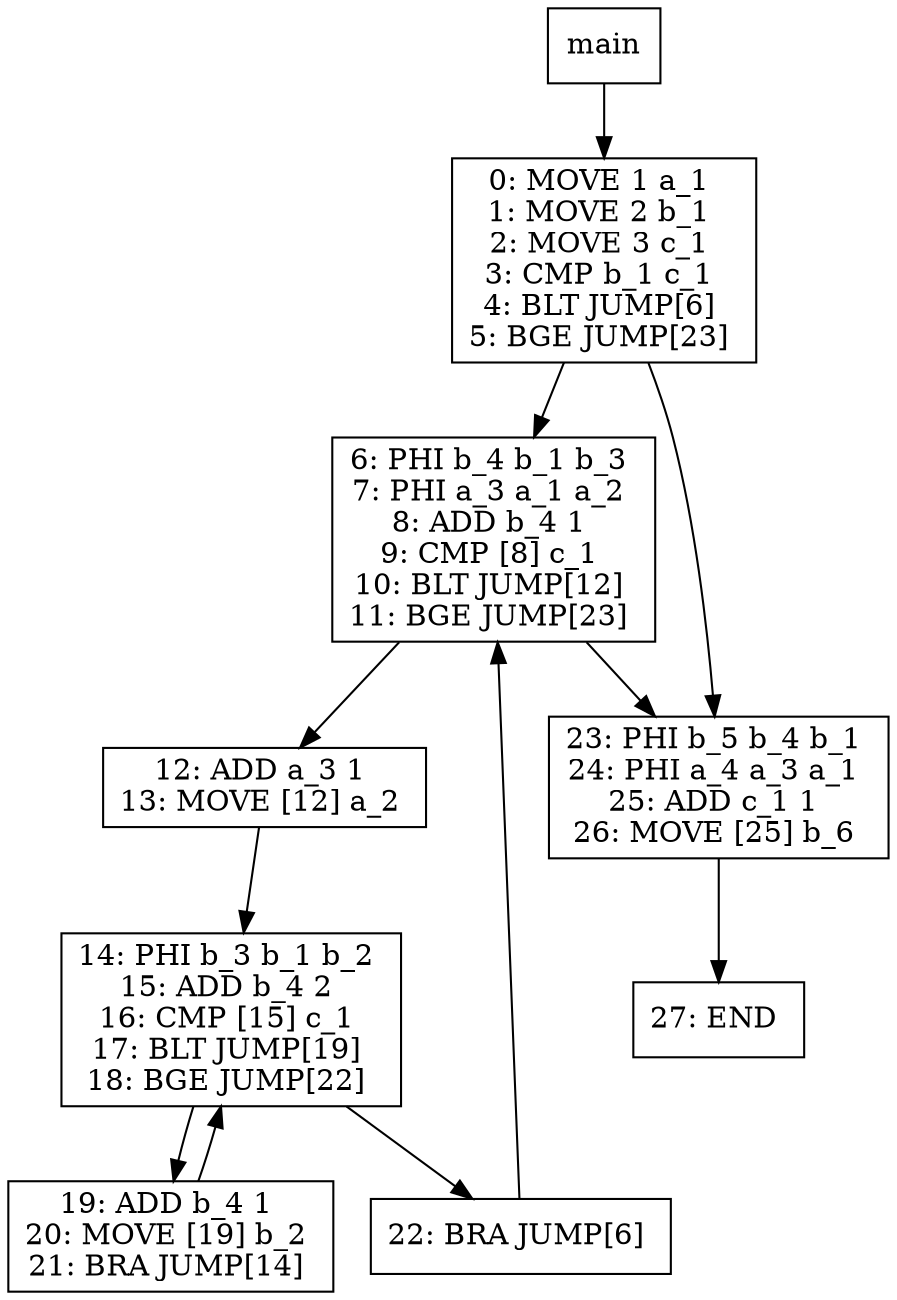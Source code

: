 digraph test030 {
node [shape=box]
1[label="main"]
1 -> 3
3[label="0: MOVE 1 a_1 
1: MOVE 2 b_1 
2: MOVE 3 c_1 
3: CMP b_1 c_1 
4: BLT JUMP[6] 
5: BGE JUMP[23] 
"]
3 -> 8
8[label="6: PHI b_4 b_1 b_3 
7: PHI a_3 a_1 a_2 
8: ADD b_4 1 
9: CMP [8] c_1 
10: BLT JUMP[12] 
11: BGE JUMP[23] 
"]
8 -> 10
10[label="12: ADD a_3 1 
13: MOVE [12] a_2 
"]
10 -> 11
11[label="14: PHI b_3 b_1 b_2 
15: ADD b_4 2 
16: CMP [15] c_1 
17: BLT JUMP[19] 
18: BGE JUMP[22] 
"]
11 -> 13
13[label="19: ADD b_4 1 
20: MOVE [19] b_2 
21: BRA JUMP[14] 
"]
13 -> 11
11 -> 12
12[label="22: BRA JUMP[6] 
"]
12 -> 8
8 -> 7
7[label="23: PHI b_5 b_4 b_1 
24: PHI a_4 a_3 a_1 
25: ADD c_1 1 
26: MOVE [25] b_6 
"]
7 -> 15
15[label="27: END 
"]
3 -> 7
}
